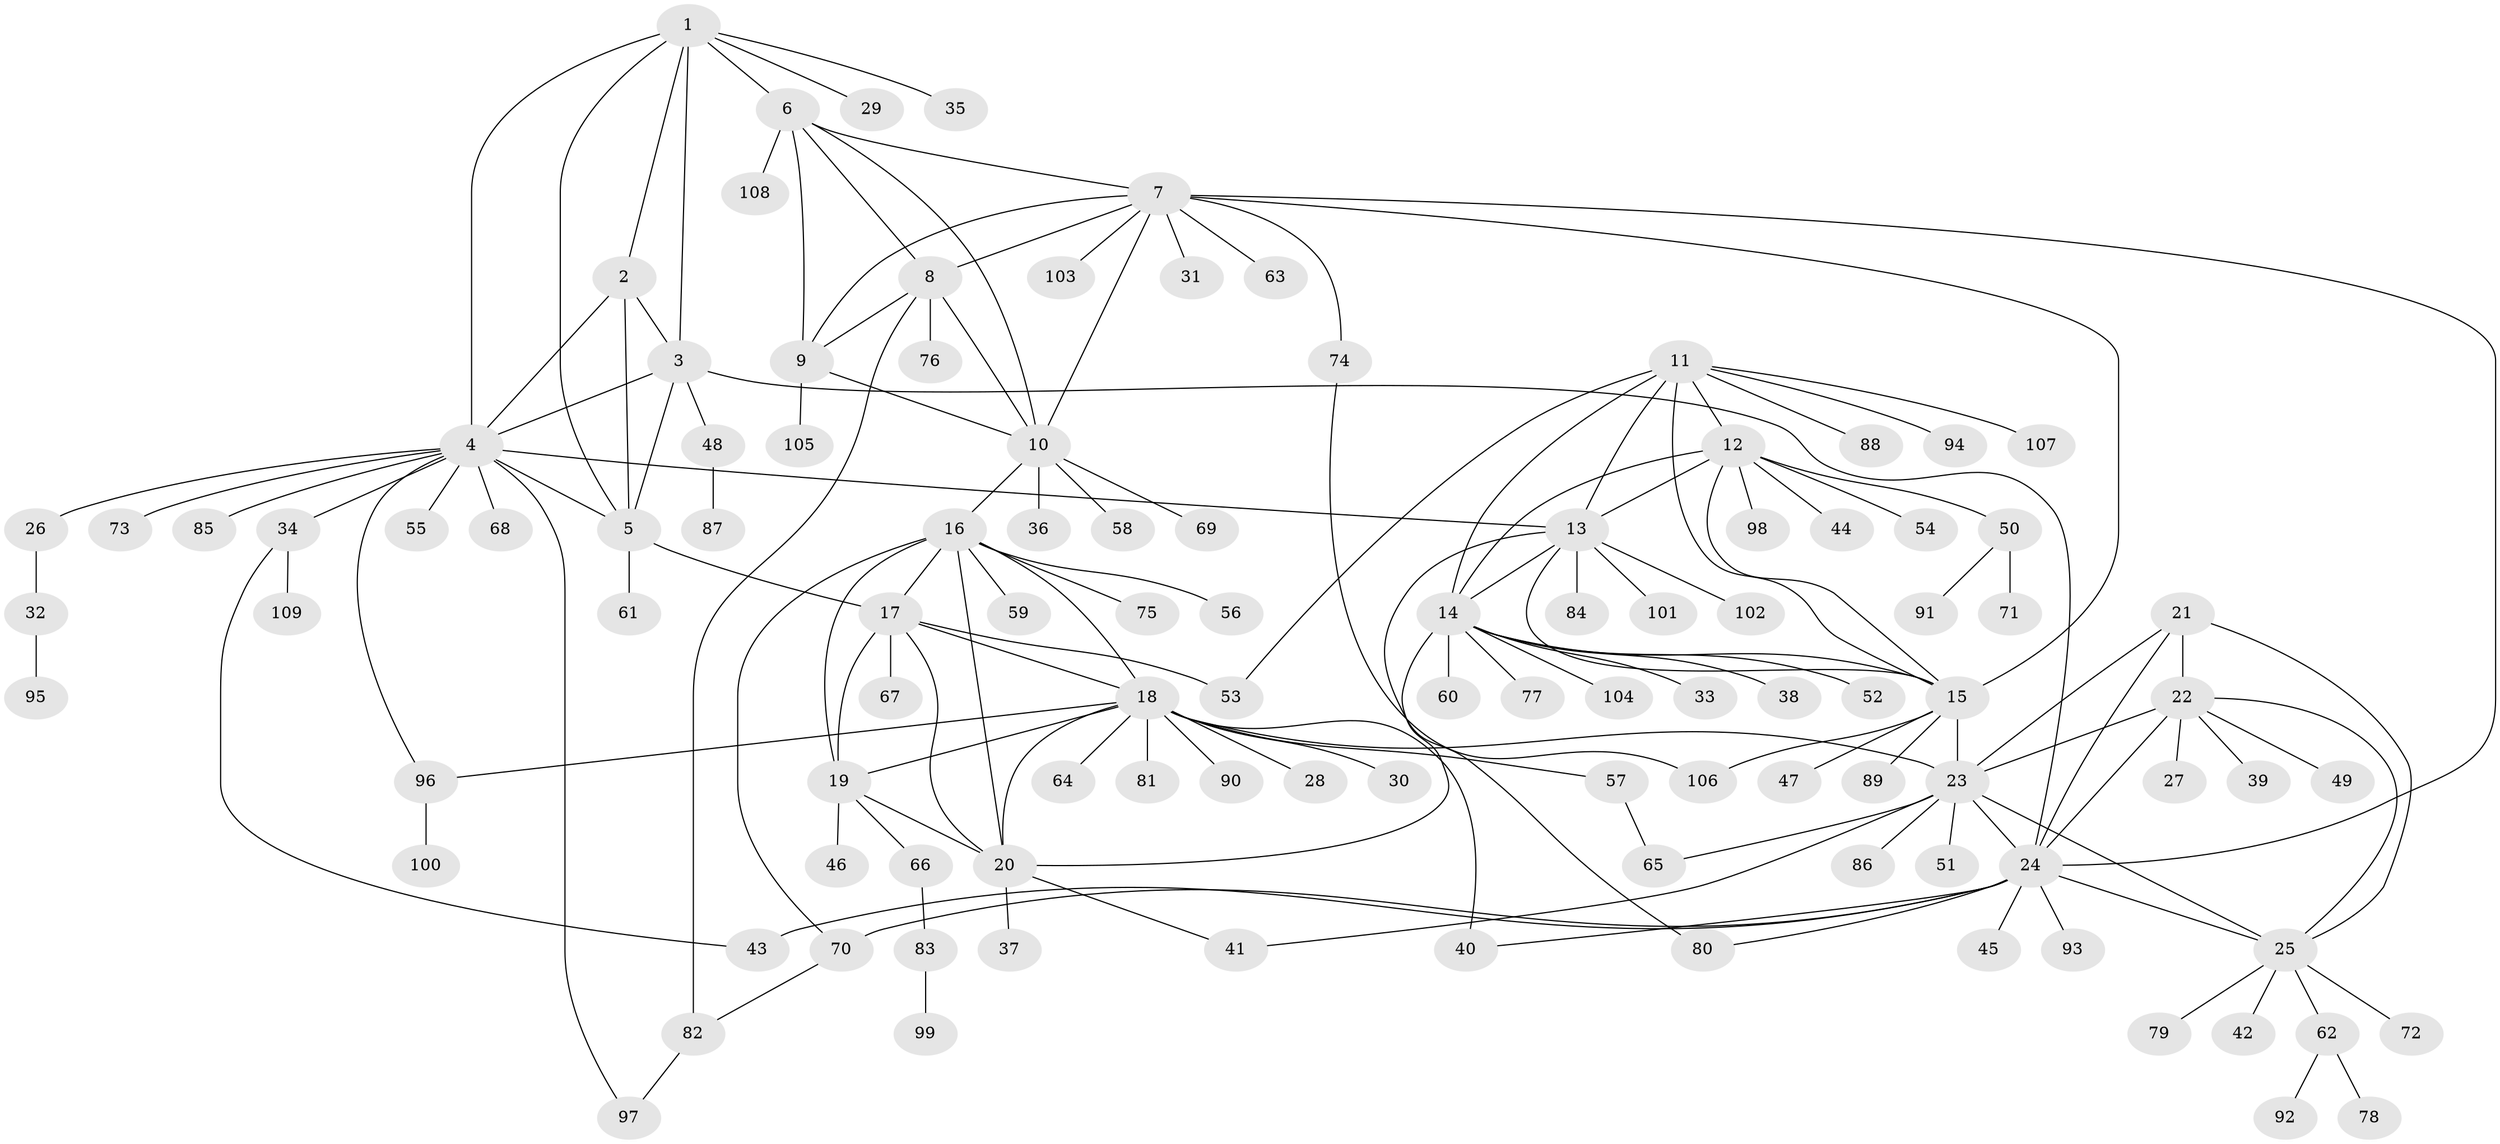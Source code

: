 // coarse degree distribution, {5: 0.03488372093023256, 13: 0.011627906976744186, 4: 0.023255813953488372, 7: 0.011627906976744186, 8: 0.03488372093023256, 6: 0.023255813953488372, 12: 0.011627906976744186, 9: 0.03488372093023256, 11: 0.011627906976744186, 3: 0.03488372093023256, 10: 0.023255813953488372, 2: 0.13953488372093023, 1: 0.6046511627906976}
// Generated by graph-tools (version 1.1) at 2025/52/02/27/25 19:52:17]
// undirected, 109 vertices, 155 edges
graph export_dot {
graph [start="1"]
  node [color=gray90,style=filled];
  1;
  2;
  3;
  4;
  5;
  6;
  7;
  8;
  9;
  10;
  11;
  12;
  13;
  14;
  15;
  16;
  17;
  18;
  19;
  20;
  21;
  22;
  23;
  24;
  25;
  26;
  27;
  28;
  29;
  30;
  31;
  32;
  33;
  34;
  35;
  36;
  37;
  38;
  39;
  40;
  41;
  42;
  43;
  44;
  45;
  46;
  47;
  48;
  49;
  50;
  51;
  52;
  53;
  54;
  55;
  56;
  57;
  58;
  59;
  60;
  61;
  62;
  63;
  64;
  65;
  66;
  67;
  68;
  69;
  70;
  71;
  72;
  73;
  74;
  75;
  76;
  77;
  78;
  79;
  80;
  81;
  82;
  83;
  84;
  85;
  86;
  87;
  88;
  89;
  90;
  91;
  92;
  93;
  94;
  95;
  96;
  97;
  98;
  99;
  100;
  101;
  102;
  103;
  104;
  105;
  106;
  107;
  108;
  109;
  1 -- 2;
  1 -- 3;
  1 -- 4;
  1 -- 5;
  1 -- 6;
  1 -- 29;
  1 -- 35;
  2 -- 3;
  2 -- 4;
  2 -- 5;
  3 -- 4;
  3 -- 5;
  3 -- 24;
  3 -- 48;
  4 -- 5;
  4 -- 13;
  4 -- 26;
  4 -- 34;
  4 -- 55;
  4 -- 68;
  4 -- 73;
  4 -- 85;
  4 -- 96;
  4 -- 97;
  5 -- 17;
  5 -- 61;
  6 -- 7;
  6 -- 8;
  6 -- 9;
  6 -- 10;
  6 -- 108;
  7 -- 8;
  7 -- 9;
  7 -- 10;
  7 -- 15;
  7 -- 24;
  7 -- 31;
  7 -- 63;
  7 -- 74;
  7 -- 103;
  8 -- 9;
  8 -- 10;
  8 -- 76;
  8 -- 82;
  9 -- 10;
  9 -- 105;
  10 -- 16;
  10 -- 36;
  10 -- 58;
  10 -- 69;
  11 -- 12;
  11 -- 13;
  11 -- 14;
  11 -- 15;
  11 -- 53;
  11 -- 88;
  11 -- 94;
  11 -- 107;
  12 -- 13;
  12 -- 14;
  12 -- 15;
  12 -- 44;
  12 -- 50;
  12 -- 54;
  12 -- 98;
  13 -- 14;
  13 -- 15;
  13 -- 80;
  13 -- 84;
  13 -- 101;
  13 -- 102;
  14 -- 15;
  14 -- 20;
  14 -- 33;
  14 -- 38;
  14 -- 52;
  14 -- 60;
  14 -- 77;
  14 -- 104;
  15 -- 23;
  15 -- 47;
  15 -- 89;
  15 -- 106;
  16 -- 17;
  16 -- 18;
  16 -- 19;
  16 -- 20;
  16 -- 56;
  16 -- 59;
  16 -- 70;
  16 -- 75;
  17 -- 18;
  17 -- 19;
  17 -- 20;
  17 -- 53;
  17 -- 67;
  18 -- 19;
  18 -- 20;
  18 -- 23;
  18 -- 28;
  18 -- 30;
  18 -- 40;
  18 -- 57;
  18 -- 64;
  18 -- 81;
  18 -- 90;
  18 -- 96;
  19 -- 20;
  19 -- 46;
  19 -- 66;
  20 -- 37;
  20 -- 41;
  21 -- 22;
  21 -- 23;
  21 -- 24;
  21 -- 25;
  22 -- 23;
  22 -- 24;
  22 -- 25;
  22 -- 27;
  22 -- 39;
  22 -- 49;
  23 -- 24;
  23 -- 25;
  23 -- 41;
  23 -- 51;
  23 -- 65;
  23 -- 86;
  24 -- 25;
  24 -- 40;
  24 -- 43;
  24 -- 45;
  24 -- 70;
  24 -- 80;
  24 -- 93;
  25 -- 42;
  25 -- 62;
  25 -- 72;
  25 -- 79;
  26 -- 32;
  32 -- 95;
  34 -- 43;
  34 -- 109;
  48 -- 87;
  50 -- 71;
  50 -- 91;
  57 -- 65;
  62 -- 78;
  62 -- 92;
  66 -- 83;
  70 -- 82;
  74 -- 106;
  82 -- 97;
  83 -- 99;
  96 -- 100;
}
